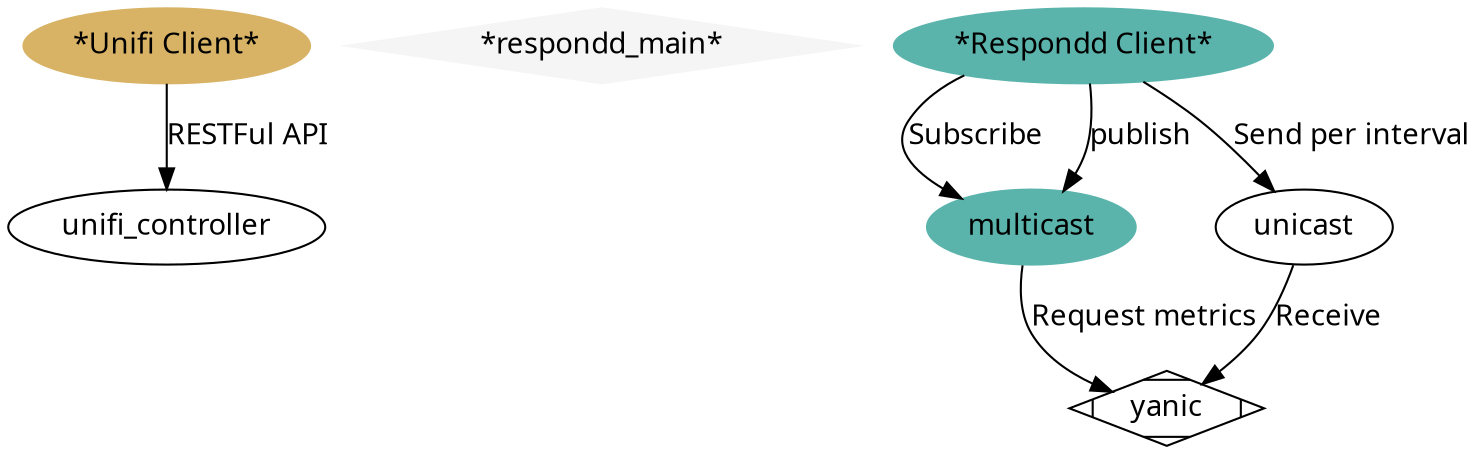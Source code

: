 # http://www.graphviz.org/content/cluster

digraph G {
  graph [fontname = "Handlee"];
  node [fontname = "Handlee"];
  edge [fontname = "Handlee"];

  bgcolor=transparent;

  subgraph unifi_client {
    style=filled;
    color=lightgrey;
    style="dotted"
    node [style=filled,color="#d8b365"];
    unifi_client [label="*Unifi Client*"];
    fontsize = 20;
  }

  subgraph yanic {
    style=filled;
    color=lightgrey;
    style="dotted"
    node [style=filled,color="#d8b365"];
    unifi_client [label="*Unifi Client*"];
    fontsize = 20;
  }

 subgraph respondd {
    node [style=filled,color="#f5f5f5"];
    style="dotted"
    respondd [label="*respondd_main*"];
    fontsize = 20;
    color=blue
  }
  subgraph respondd_client {
    node [style=filled,color="#5ab4ac"];
    style="dotted"
    color=blue;
    label = "*respondd_client*";
    fontsize = 20;
    color=blue
    multicast -> respondd_client -> multicast[style=invis];
    respondd_client [label="*Respondd Client*"];
  }

  yanic [shape=Mdiamond];
  
  unifi_client -> unifi_controller [label="RESTFul API"];
  respondd_client -> multicast [label="publish"];
  respondd_client -> multicast [label="Subscribe"];
  respondd_client -> unicast [label="Send per interval"];
  unicast -> yanic [label="Receive"]
  multicast -> yanic [label="Request metrics"]
  {respondd [shape=Mdiamond];}
  {rank=same unifi_controller multicast unicast}
  {rank=same unifi_client respondd_client}
}
